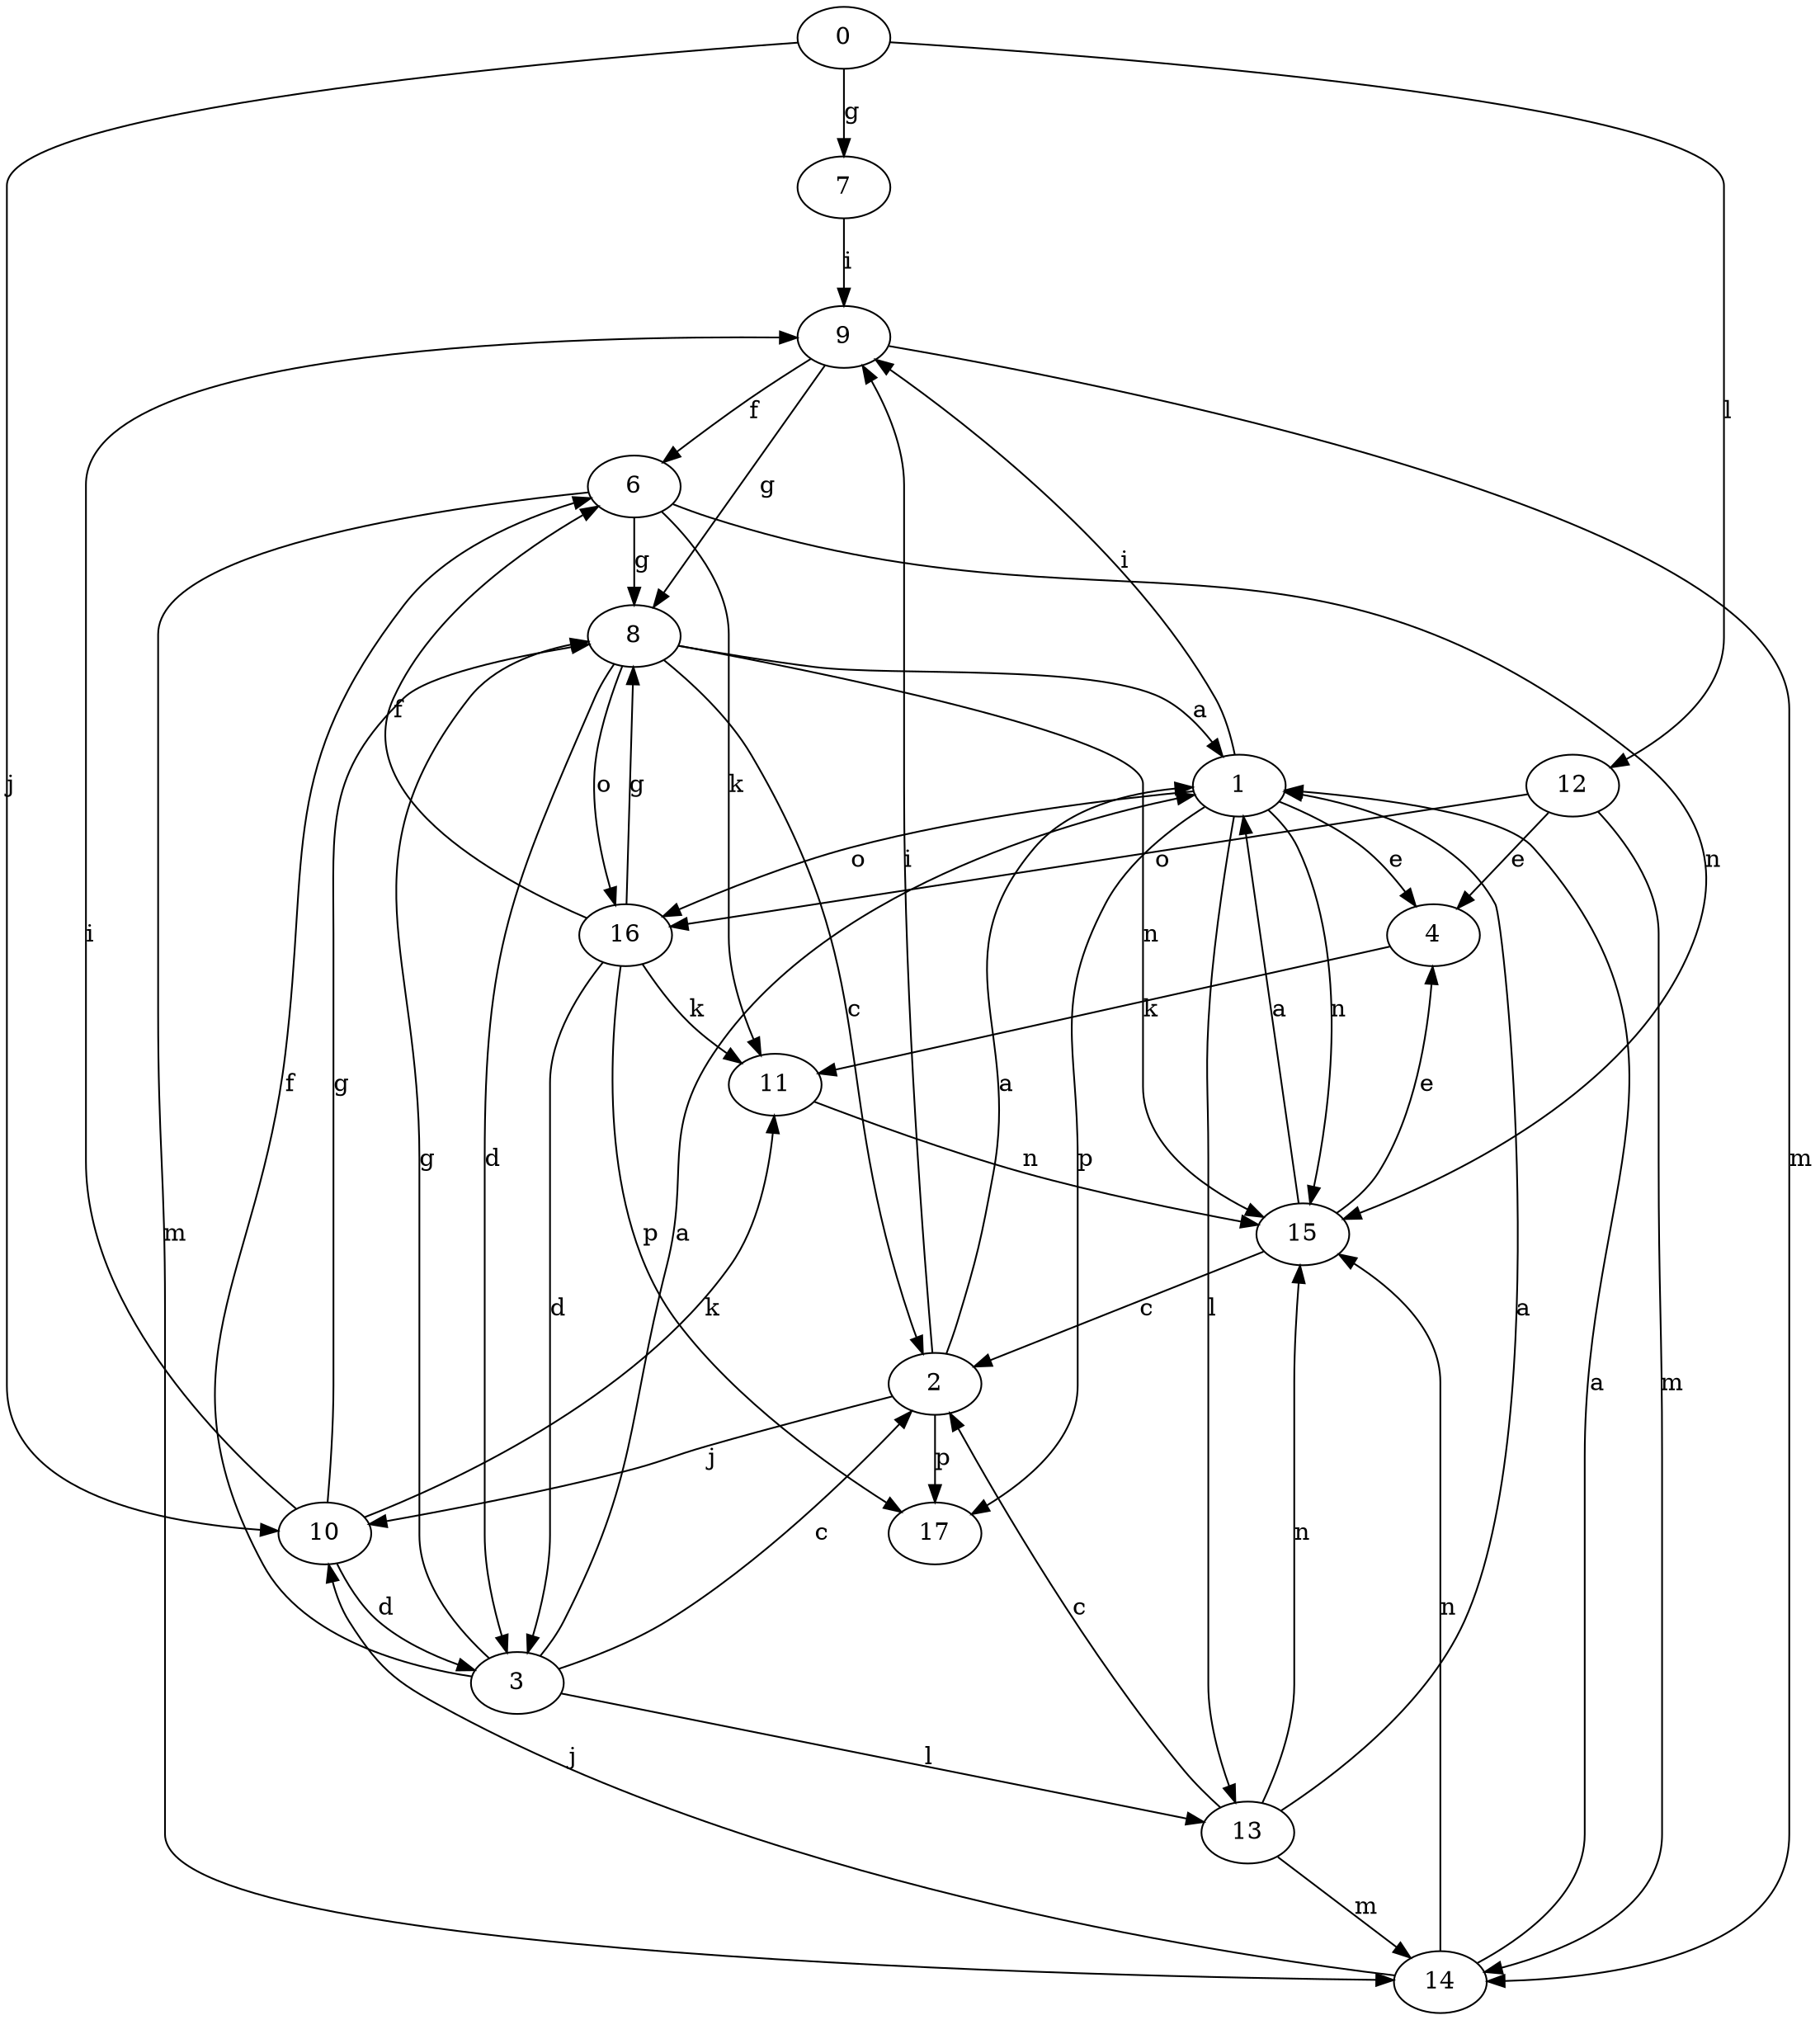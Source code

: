 strict digraph  {
0;
1;
2;
3;
4;
6;
7;
8;
9;
10;
11;
12;
13;
14;
15;
16;
17;
0 -> 7  [label=g];
0 -> 10  [label=j];
0 -> 12  [label=l];
1 -> 4  [label=e];
1 -> 9  [label=i];
1 -> 13  [label=l];
1 -> 15  [label=n];
1 -> 16  [label=o];
1 -> 17  [label=p];
2 -> 1  [label=a];
2 -> 9  [label=i];
2 -> 10  [label=j];
2 -> 17  [label=p];
3 -> 1  [label=a];
3 -> 2  [label=c];
3 -> 6  [label=f];
3 -> 8  [label=g];
3 -> 13  [label=l];
4 -> 11  [label=k];
6 -> 8  [label=g];
6 -> 11  [label=k];
6 -> 14  [label=m];
6 -> 15  [label=n];
7 -> 9  [label=i];
8 -> 1  [label=a];
8 -> 2  [label=c];
8 -> 3  [label=d];
8 -> 15  [label=n];
8 -> 16  [label=o];
9 -> 6  [label=f];
9 -> 8  [label=g];
9 -> 14  [label=m];
10 -> 3  [label=d];
10 -> 8  [label=g];
10 -> 9  [label=i];
10 -> 11  [label=k];
11 -> 15  [label=n];
12 -> 4  [label=e];
12 -> 14  [label=m];
12 -> 16  [label=o];
13 -> 1  [label=a];
13 -> 2  [label=c];
13 -> 14  [label=m];
13 -> 15  [label=n];
14 -> 1  [label=a];
14 -> 10  [label=j];
14 -> 15  [label=n];
15 -> 1  [label=a];
15 -> 2  [label=c];
15 -> 4  [label=e];
16 -> 3  [label=d];
16 -> 6  [label=f];
16 -> 8  [label=g];
16 -> 11  [label=k];
16 -> 17  [label=p];
}
